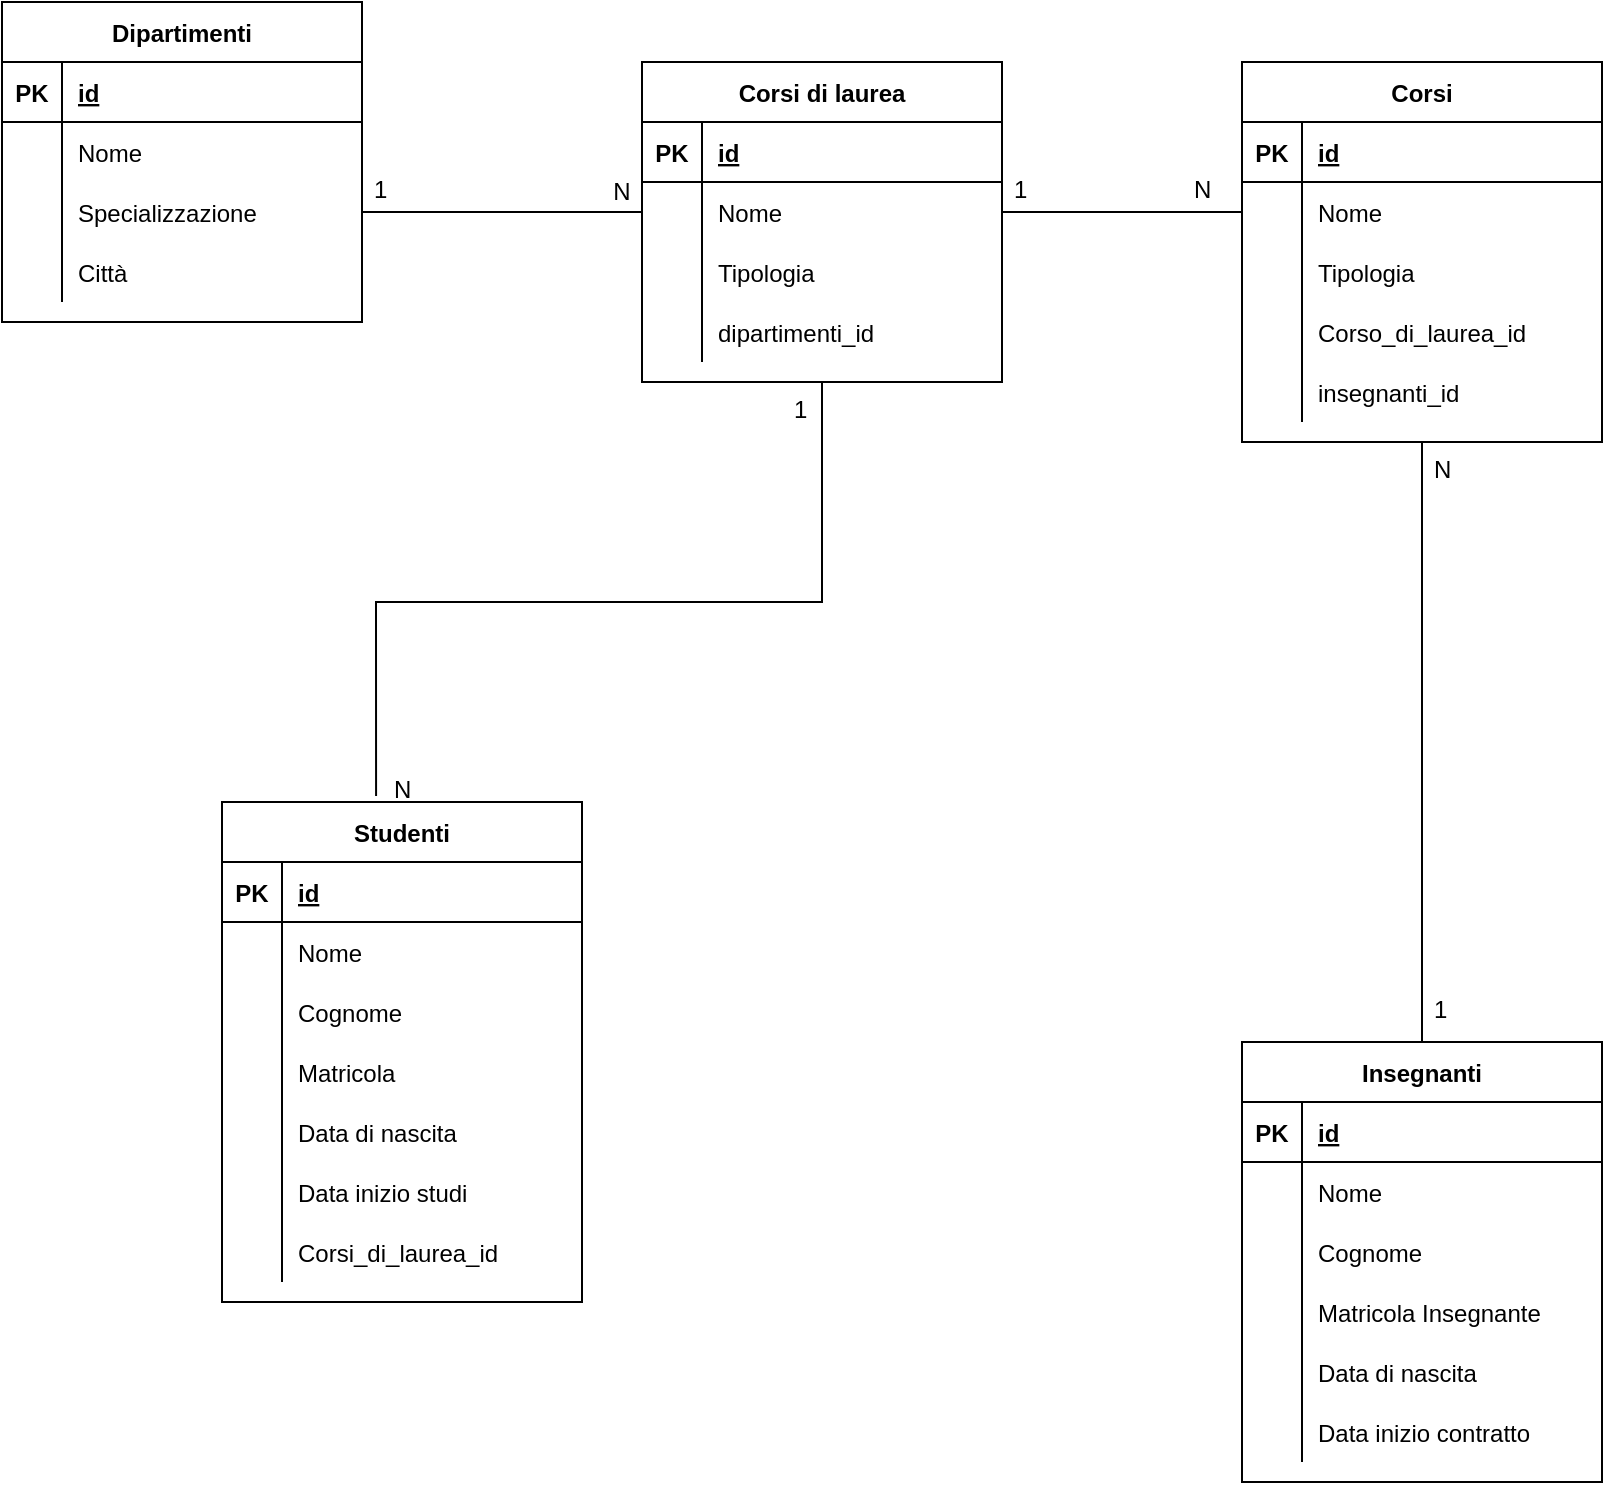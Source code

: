 <mxfile version="20.0.4" type="device"><diagram id="rMAvcxdMrkyyz5Bg3-fl" name="Page-1"><mxGraphModel dx="1422" dy="697" grid="1" gridSize="10" guides="1" tooltips="1" connect="1" arrows="1" fold="1" page="1" pageScale="1" pageWidth="827" pageHeight="1169" math="0" shadow="0"><root><mxCell id="0"/><mxCell id="1" parent="0"/><mxCell id="tNnT-EmeT-HXbkJ9JeRr-1" value="Dipartimenti" style="shape=table;startSize=30;container=1;collapsible=1;childLayout=tableLayout;fixedRows=1;rowLines=0;fontStyle=1;align=center;resizeLast=1;" vertex="1" parent="1"><mxGeometry x="10" y="100" width="180" height="160" as="geometry"/></mxCell><mxCell id="tNnT-EmeT-HXbkJ9JeRr-2" value="" style="shape=tableRow;horizontal=0;startSize=0;swimlaneHead=0;swimlaneBody=0;fillColor=none;collapsible=0;dropTarget=0;points=[[0,0.5],[1,0.5]];portConstraint=eastwest;top=0;left=0;right=0;bottom=1;" vertex="1" parent="tNnT-EmeT-HXbkJ9JeRr-1"><mxGeometry y="30" width="180" height="30" as="geometry"/></mxCell><mxCell id="tNnT-EmeT-HXbkJ9JeRr-3" value="PK" style="shape=partialRectangle;connectable=0;fillColor=none;top=0;left=0;bottom=0;right=0;fontStyle=1;overflow=hidden;" vertex="1" parent="tNnT-EmeT-HXbkJ9JeRr-2"><mxGeometry width="30" height="30" as="geometry"><mxRectangle width="30" height="30" as="alternateBounds"/></mxGeometry></mxCell><mxCell id="tNnT-EmeT-HXbkJ9JeRr-4" value="id" style="shape=partialRectangle;connectable=0;fillColor=none;top=0;left=0;bottom=0;right=0;align=left;spacingLeft=6;fontStyle=5;overflow=hidden;" vertex="1" parent="tNnT-EmeT-HXbkJ9JeRr-2"><mxGeometry x="30" width="150" height="30" as="geometry"><mxRectangle width="150" height="30" as="alternateBounds"/></mxGeometry></mxCell><mxCell id="tNnT-EmeT-HXbkJ9JeRr-5" value="" style="shape=tableRow;horizontal=0;startSize=0;swimlaneHead=0;swimlaneBody=0;fillColor=none;collapsible=0;dropTarget=0;points=[[0,0.5],[1,0.5]];portConstraint=eastwest;top=0;left=0;right=0;bottom=0;" vertex="1" parent="tNnT-EmeT-HXbkJ9JeRr-1"><mxGeometry y="60" width="180" height="30" as="geometry"/></mxCell><mxCell id="tNnT-EmeT-HXbkJ9JeRr-6" value="" style="shape=partialRectangle;connectable=0;fillColor=none;top=0;left=0;bottom=0;right=0;editable=1;overflow=hidden;" vertex="1" parent="tNnT-EmeT-HXbkJ9JeRr-5"><mxGeometry width="30" height="30" as="geometry"><mxRectangle width="30" height="30" as="alternateBounds"/></mxGeometry></mxCell><mxCell id="tNnT-EmeT-HXbkJ9JeRr-7" value="Nome" style="shape=partialRectangle;connectable=0;fillColor=none;top=0;left=0;bottom=0;right=0;align=left;spacingLeft=6;overflow=hidden;" vertex="1" parent="tNnT-EmeT-HXbkJ9JeRr-5"><mxGeometry x="30" width="150" height="30" as="geometry"><mxRectangle width="150" height="30" as="alternateBounds"/></mxGeometry></mxCell><mxCell id="tNnT-EmeT-HXbkJ9JeRr-8" value="" style="shape=tableRow;horizontal=0;startSize=0;swimlaneHead=0;swimlaneBody=0;fillColor=none;collapsible=0;dropTarget=0;points=[[0,0.5],[1,0.5]];portConstraint=eastwest;top=0;left=0;right=0;bottom=0;" vertex="1" parent="tNnT-EmeT-HXbkJ9JeRr-1"><mxGeometry y="90" width="180" height="30" as="geometry"/></mxCell><mxCell id="tNnT-EmeT-HXbkJ9JeRr-9" value="" style="shape=partialRectangle;connectable=0;fillColor=none;top=0;left=0;bottom=0;right=0;editable=1;overflow=hidden;" vertex="1" parent="tNnT-EmeT-HXbkJ9JeRr-8"><mxGeometry width="30" height="30" as="geometry"><mxRectangle width="30" height="30" as="alternateBounds"/></mxGeometry></mxCell><mxCell id="tNnT-EmeT-HXbkJ9JeRr-10" value="Specializzazione" style="shape=partialRectangle;connectable=0;fillColor=none;top=0;left=0;bottom=0;right=0;align=left;spacingLeft=6;overflow=hidden;" vertex="1" parent="tNnT-EmeT-HXbkJ9JeRr-8"><mxGeometry x="30" width="150" height="30" as="geometry"><mxRectangle width="150" height="30" as="alternateBounds"/></mxGeometry></mxCell><mxCell id="tNnT-EmeT-HXbkJ9JeRr-11" value="" style="shape=tableRow;horizontal=0;startSize=0;swimlaneHead=0;swimlaneBody=0;fillColor=none;collapsible=0;dropTarget=0;points=[[0,0.5],[1,0.5]];portConstraint=eastwest;top=0;left=0;right=0;bottom=0;" vertex="1" parent="tNnT-EmeT-HXbkJ9JeRr-1"><mxGeometry y="120" width="180" height="30" as="geometry"/></mxCell><mxCell id="tNnT-EmeT-HXbkJ9JeRr-12" value="" style="shape=partialRectangle;connectable=0;fillColor=none;top=0;left=0;bottom=0;right=0;editable=1;overflow=hidden;" vertex="1" parent="tNnT-EmeT-HXbkJ9JeRr-11"><mxGeometry width="30" height="30" as="geometry"><mxRectangle width="30" height="30" as="alternateBounds"/></mxGeometry></mxCell><mxCell id="tNnT-EmeT-HXbkJ9JeRr-13" value="Città" style="shape=partialRectangle;connectable=0;fillColor=none;top=0;left=0;bottom=0;right=0;align=left;spacingLeft=6;overflow=hidden;" vertex="1" parent="tNnT-EmeT-HXbkJ9JeRr-11"><mxGeometry x="30" width="150" height="30" as="geometry"><mxRectangle width="150" height="30" as="alternateBounds"/></mxGeometry></mxCell><mxCell id="tNnT-EmeT-HXbkJ9JeRr-14" value="Corsi di laurea" style="shape=table;startSize=30;container=1;collapsible=1;childLayout=tableLayout;fixedRows=1;rowLines=0;fontStyle=1;align=center;resizeLast=1;" vertex="1" parent="1"><mxGeometry x="330" y="130" width="180" height="160" as="geometry"/></mxCell><mxCell id="tNnT-EmeT-HXbkJ9JeRr-15" value="" style="shape=tableRow;horizontal=0;startSize=0;swimlaneHead=0;swimlaneBody=0;fillColor=none;collapsible=0;dropTarget=0;points=[[0,0.5],[1,0.5]];portConstraint=eastwest;top=0;left=0;right=0;bottom=1;" vertex="1" parent="tNnT-EmeT-HXbkJ9JeRr-14"><mxGeometry y="30" width="180" height="30" as="geometry"/></mxCell><mxCell id="tNnT-EmeT-HXbkJ9JeRr-16" value="PK" style="shape=partialRectangle;connectable=0;fillColor=none;top=0;left=0;bottom=0;right=0;fontStyle=1;overflow=hidden;" vertex="1" parent="tNnT-EmeT-HXbkJ9JeRr-15"><mxGeometry width="30" height="30" as="geometry"><mxRectangle width="30" height="30" as="alternateBounds"/></mxGeometry></mxCell><mxCell id="tNnT-EmeT-HXbkJ9JeRr-17" value="id" style="shape=partialRectangle;connectable=0;fillColor=none;top=0;left=0;bottom=0;right=0;align=left;spacingLeft=6;fontStyle=5;overflow=hidden;" vertex="1" parent="tNnT-EmeT-HXbkJ9JeRr-15"><mxGeometry x="30" width="150" height="30" as="geometry"><mxRectangle width="150" height="30" as="alternateBounds"/></mxGeometry></mxCell><mxCell id="tNnT-EmeT-HXbkJ9JeRr-18" value="" style="shape=tableRow;horizontal=0;startSize=0;swimlaneHead=0;swimlaneBody=0;fillColor=none;collapsible=0;dropTarget=0;points=[[0,0.5],[1,0.5]];portConstraint=eastwest;top=0;left=0;right=0;bottom=0;" vertex="1" parent="tNnT-EmeT-HXbkJ9JeRr-14"><mxGeometry y="60" width="180" height="30" as="geometry"/></mxCell><mxCell id="tNnT-EmeT-HXbkJ9JeRr-19" value="" style="shape=partialRectangle;connectable=0;fillColor=none;top=0;left=0;bottom=0;right=0;editable=1;overflow=hidden;" vertex="1" parent="tNnT-EmeT-HXbkJ9JeRr-18"><mxGeometry width="30" height="30" as="geometry"><mxRectangle width="30" height="30" as="alternateBounds"/></mxGeometry></mxCell><mxCell id="tNnT-EmeT-HXbkJ9JeRr-20" value="Nome    " style="shape=partialRectangle;connectable=0;fillColor=none;top=0;left=0;bottom=0;right=0;align=left;spacingLeft=6;overflow=hidden;" vertex="1" parent="tNnT-EmeT-HXbkJ9JeRr-18"><mxGeometry x="30" width="150" height="30" as="geometry"><mxRectangle width="150" height="30" as="alternateBounds"/></mxGeometry></mxCell><mxCell id="tNnT-EmeT-HXbkJ9JeRr-21" value="" style="shape=tableRow;horizontal=0;startSize=0;swimlaneHead=0;swimlaneBody=0;fillColor=none;collapsible=0;dropTarget=0;points=[[0,0.5],[1,0.5]];portConstraint=eastwest;top=0;left=0;right=0;bottom=0;" vertex="1" parent="tNnT-EmeT-HXbkJ9JeRr-14"><mxGeometry y="90" width="180" height="30" as="geometry"/></mxCell><mxCell id="tNnT-EmeT-HXbkJ9JeRr-22" value="" style="shape=partialRectangle;connectable=0;fillColor=none;top=0;left=0;bottom=0;right=0;editable=1;overflow=hidden;" vertex="1" parent="tNnT-EmeT-HXbkJ9JeRr-21"><mxGeometry width="30" height="30" as="geometry"><mxRectangle width="30" height="30" as="alternateBounds"/></mxGeometry></mxCell><mxCell id="tNnT-EmeT-HXbkJ9JeRr-23" value="Tipologia" style="shape=partialRectangle;connectable=0;fillColor=none;top=0;left=0;bottom=0;right=0;align=left;spacingLeft=6;overflow=hidden;" vertex="1" parent="tNnT-EmeT-HXbkJ9JeRr-21"><mxGeometry x="30" width="150" height="30" as="geometry"><mxRectangle width="150" height="30" as="alternateBounds"/></mxGeometry></mxCell><mxCell id="tNnT-EmeT-HXbkJ9JeRr-84" value="" style="shape=tableRow;horizontal=0;startSize=0;swimlaneHead=0;swimlaneBody=0;fillColor=none;collapsible=0;dropTarget=0;points=[[0,0.5],[1,0.5]];portConstraint=eastwest;top=0;left=0;right=0;bottom=0;" vertex="1" parent="tNnT-EmeT-HXbkJ9JeRr-14"><mxGeometry y="120" width="180" height="30" as="geometry"/></mxCell><mxCell id="tNnT-EmeT-HXbkJ9JeRr-85" value="" style="shape=partialRectangle;connectable=0;fillColor=none;top=0;left=0;bottom=0;right=0;editable=1;overflow=hidden;" vertex="1" parent="tNnT-EmeT-HXbkJ9JeRr-84"><mxGeometry width="30" height="30" as="geometry"><mxRectangle width="30" height="30" as="alternateBounds"/></mxGeometry></mxCell><mxCell id="tNnT-EmeT-HXbkJ9JeRr-86" value="dipartimenti_id" style="shape=partialRectangle;connectable=0;fillColor=none;top=0;left=0;bottom=0;right=0;align=left;spacingLeft=6;overflow=hidden;" vertex="1" parent="tNnT-EmeT-HXbkJ9JeRr-84"><mxGeometry x="30" width="150" height="30" as="geometry"><mxRectangle width="150" height="30" as="alternateBounds"/></mxGeometry></mxCell><mxCell id="tNnT-EmeT-HXbkJ9JeRr-27" value="Corsi" style="shape=table;startSize=30;container=1;collapsible=1;childLayout=tableLayout;fixedRows=1;rowLines=0;fontStyle=1;align=center;resizeLast=1;" vertex="1" parent="1"><mxGeometry x="630" y="130" width="180" height="190" as="geometry"/></mxCell><mxCell id="tNnT-EmeT-HXbkJ9JeRr-28" value="" style="shape=tableRow;horizontal=0;startSize=0;swimlaneHead=0;swimlaneBody=0;fillColor=none;collapsible=0;dropTarget=0;points=[[0,0.5],[1,0.5]];portConstraint=eastwest;top=0;left=0;right=0;bottom=1;" vertex="1" parent="tNnT-EmeT-HXbkJ9JeRr-27"><mxGeometry y="30" width="180" height="30" as="geometry"/></mxCell><mxCell id="tNnT-EmeT-HXbkJ9JeRr-29" value="PK" style="shape=partialRectangle;connectable=0;fillColor=none;top=0;left=0;bottom=0;right=0;fontStyle=1;overflow=hidden;" vertex="1" parent="tNnT-EmeT-HXbkJ9JeRr-28"><mxGeometry width="30" height="30" as="geometry"><mxRectangle width="30" height="30" as="alternateBounds"/></mxGeometry></mxCell><mxCell id="tNnT-EmeT-HXbkJ9JeRr-30" value="id" style="shape=partialRectangle;connectable=0;fillColor=none;top=0;left=0;bottom=0;right=0;align=left;spacingLeft=6;fontStyle=5;overflow=hidden;" vertex="1" parent="tNnT-EmeT-HXbkJ9JeRr-28"><mxGeometry x="30" width="150" height="30" as="geometry"><mxRectangle width="150" height="30" as="alternateBounds"/></mxGeometry></mxCell><mxCell id="tNnT-EmeT-HXbkJ9JeRr-31" value="" style="shape=tableRow;horizontal=0;startSize=0;swimlaneHead=0;swimlaneBody=0;fillColor=none;collapsible=0;dropTarget=0;points=[[0,0.5],[1,0.5]];portConstraint=eastwest;top=0;left=0;right=0;bottom=0;" vertex="1" parent="tNnT-EmeT-HXbkJ9JeRr-27"><mxGeometry y="60" width="180" height="30" as="geometry"/></mxCell><mxCell id="tNnT-EmeT-HXbkJ9JeRr-32" value="" style="shape=partialRectangle;connectable=0;fillColor=none;top=0;left=0;bottom=0;right=0;editable=1;overflow=hidden;" vertex="1" parent="tNnT-EmeT-HXbkJ9JeRr-31"><mxGeometry width="30" height="30" as="geometry"><mxRectangle width="30" height="30" as="alternateBounds"/></mxGeometry></mxCell><mxCell id="tNnT-EmeT-HXbkJ9JeRr-33" value="Nome" style="shape=partialRectangle;connectable=0;fillColor=none;top=0;left=0;bottom=0;right=0;align=left;spacingLeft=6;overflow=hidden;" vertex="1" parent="tNnT-EmeT-HXbkJ9JeRr-31"><mxGeometry x="30" width="150" height="30" as="geometry"><mxRectangle width="150" height="30" as="alternateBounds"/></mxGeometry></mxCell><mxCell id="tNnT-EmeT-HXbkJ9JeRr-34" value="" style="shape=tableRow;horizontal=0;startSize=0;swimlaneHead=0;swimlaneBody=0;fillColor=none;collapsible=0;dropTarget=0;points=[[0,0.5],[1,0.5]];portConstraint=eastwest;top=0;left=0;right=0;bottom=0;" vertex="1" parent="tNnT-EmeT-HXbkJ9JeRr-27"><mxGeometry y="90" width="180" height="30" as="geometry"/></mxCell><mxCell id="tNnT-EmeT-HXbkJ9JeRr-35" value="" style="shape=partialRectangle;connectable=0;fillColor=none;top=0;left=0;bottom=0;right=0;editable=1;overflow=hidden;" vertex="1" parent="tNnT-EmeT-HXbkJ9JeRr-34"><mxGeometry width="30" height="30" as="geometry"><mxRectangle width="30" height="30" as="alternateBounds"/></mxGeometry></mxCell><mxCell id="tNnT-EmeT-HXbkJ9JeRr-36" value="Tipologia" style="shape=partialRectangle;connectable=0;fillColor=none;top=0;left=0;bottom=0;right=0;align=left;spacingLeft=6;overflow=hidden;" vertex="1" parent="tNnT-EmeT-HXbkJ9JeRr-34"><mxGeometry x="30" width="150" height="30" as="geometry"><mxRectangle width="150" height="30" as="alternateBounds"/></mxGeometry></mxCell><mxCell id="tNnT-EmeT-HXbkJ9JeRr-37" value="" style="shape=tableRow;horizontal=0;startSize=0;swimlaneHead=0;swimlaneBody=0;fillColor=none;collapsible=0;dropTarget=0;points=[[0,0.5],[1,0.5]];portConstraint=eastwest;top=0;left=0;right=0;bottom=0;" vertex="1" parent="tNnT-EmeT-HXbkJ9JeRr-27"><mxGeometry y="120" width="180" height="30" as="geometry"/></mxCell><mxCell id="tNnT-EmeT-HXbkJ9JeRr-38" value="" style="shape=partialRectangle;connectable=0;fillColor=none;top=0;left=0;bottom=0;right=0;editable=1;overflow=hidden;" vertex="1" parent="tNnT-EmeT-HXbkJ9JeRr-37"><mxGeometry width="30" height="30" as="geometry"><mxRectangle width="30" height="30" as="alternateBounds"/></mxGeometry></mxCell><mxCell id="tNnT-EmeT-HXbkJ9JeRr-39" value="Corso_di_laurea_id" style="shape=partialRectangle;connectable=0;fillColor=none;top=0;left=0;bottom=0;right=0;align=left;spacingLeft=6;overflow=hidden;" vertex="1" parent="tNnT-EmeT-HXbkJ9JeRr-37"><mxGeometry x="30" width="150" height="30" as="geometry"><mxRectangle width="150" height="30" as="alternateBounds"/></mxGeometry></mxCell><mxCell id="tNnT-EmeT-HXbkJ9JeRr-120" value="" style="shape=tableRow;horizontal=0;startSize=0;swimlaneHead=0;swimlaneBody=0;fillColor=none;collapsible=0;dropTarget=0;points=[[0,0.5],[1,0.5]];portConstraint=eastwest;top=0;left=0;right=0;bottom=0;" vertex="1" parent="tNnT-EmeT-HXbkJ9JeRr-27"><mxGeometry y="150" width="180" height="30" as="geometry"/></mxCell><mxCell id="tNnT-EmeT-HXbkJ9JeRr-121" value="" style="shape=partialRectangle;connectable=0;fillColor=none;top=0;left=0;bottom=0;right=0;editable=1;overflow=hidden;" vertex="1" parent="tNnT-EmeT-HXbkJ9JeRr-120"><mxGeometry width="30" height="30" as="geometry"><mxRectangle width="30" height="30" as="alternateBounds"/></mxGeometry></mxCell><mxCell id="tNnT-EmeT-HXbkJ9JeRr-122" value="insegnanti_id" style="shape=partialRectangle;connectable=0;fillColor=none;top=0;left=0;bottom=0;right=0;align=left;spacingLeft=6;overflow=hidden;" vertex="1" parent="tNnT-EmeT-HXbkJ9JeRr-120"><mxGeometry x="30" width="150" height="30" as="geometry"><mxRectangle width="150" height="30" as="alternateBounds"/></mxGeometry></mxCell><mxCell id="tNnT-EmeT-HXbkJ9JeRr-40" value="Insegnanti" style="shape=table;startSize=30;container=1;collapsible=1;childLayout=tableLayout;fixedRows=1;rowLines=0;fontStyle=1;align=center;resizeLast=1;" vertex="1" parent="1"><mxGeometry x="630" y="620" width="180" height="220" as="geometry"/></mxCell><mxCell id="tNnT-EmeT-HXbkJ9JeRr-41" value="" style="shape=tableRow;horizontal=0;startSize=0;swimlaneHead=0;swimlaneBody=0;fillColor=none;collapsible=0;dropTarget=0;points=[[0,0.5],[1,0.5]];portConstraint=eastwest;top=0;left=0;right=0;bottom=1;" vertex="1" parent="tNnT-EmeT-HXbkJ9JeRr-40"><mxGeometry y="30" width="180" height="30" as="geometry"/></mxCell><mxCell id="tNnT-EmeT-HXbkJ9JeRr-42" value="PK" style="shape=partialRectangle;connectable=0;fillColor=none;top=0;left=0;bottom=0;right=0;fontStyle=1;overflow=hidden;" vertex="1" parent="tNnT-EmeT-HXbkJ9JeRr-41"><mxGeometry width="30" height="30" as="geometry"><mxRectangle width="30" height="30" as="alternateBounds"/></mxGeometry></mxCell><mxCell id="tNnT-EmeT-HXbkJ9JeRr-43" value="id" style="shape=partialRectangle;connectable=0;fillColor=none;top=0;left=0;bottom=0;right=0;align=left;spacingLeft=6;fontStyle=5;overflow=hidden;" vertex="1" parent="tNnT-EmeT-HXbkJ9JeRr-41"><mxGeometry x="30" width="150" height="30" as="geometry"><mxRectangle width="150" height="30" as="alternateBounds"/></mxGeometry></mxCell><mxCell id="tNnT-EmeT-HXbkJ9JeRr-44" value="" style="shape=tableRow;horizontal=0;startSize=0;swimlaneHead=0;swimlaneBody=0;fillColor=none;collapsible=0;dropTarget=0;points=[[0,0.5],[1,0.5]];portConstraint=eastwest;top=0;left=0;right=0;bottom=0;" vertex="1" parent="tNnT-EmeT-HXbkJ9JeRr-40"><mxGeometry y="60" width="180" height="30" as="geometry"/></mxCell><mxCell id="tNnT-EmeT-HXbkJ9JeRr-45" value="" style="shape=partialRectangle;connectable=0;fillColor=none;top=0;left=0;bottom=0;right=0;editable=1;overflow=hidden;" vertex="1" parent="tNnT-EmeT-HXbkJ9JeRr-44"><mxGeometry width="30" height="30" as="geometry"><mxRectangle width="30" height="30" as="alternateBounds"/></mxGeometry></mxCell><mxCell id="tNnT-EmeT-HXbkJ9JeRr-46" value="Nome   " style="shape=partialRectangle;connectable=0;fillColor=none;top=0;left=0;bottom=0;right=0;align=left;spacingLeft=6;overflow=hidden;" vertex="1" parent="tNnT-EmeT-HXbkJ9JeRr-44"><mxGeometry x="30" width="150" height="30" as="geometry"><mxRectangle width="150" height="30" as="alternateBounds"/></mxGeometry></mxCell><mxCell id="tNnT-EmeT-HXbkJ9JeRr-47" value="" style="shape=tableRow;horizontal=0;startSize=0;swimlaneHead=0;swimlaneBody=0;fillColor=none;collapsible=0;dropTarget=0;points=[[0,0.5],[1,0.5]];portConstraint=eastwest;top=0;left=0;right=0;bottom=0;" vertex="1" parent="tNnT-EmeT-HXbkJ9JeRr-40"><mxGeometry y="90" width="180" height="30" as="geometry"/></mxCell><mxCell id="tNnT-EmeT-HXbkJ9JeRr-48" value="" style="shape=partialRectangle;connectable=0;fillColor=none;top=0;left=0;bottom=0;right=0;editable=1;overflow=hidden;" vertex="1" parent="tNnT-EmeT-HXbkJ9JeRr-47"><mxGeometry width="30" height="30" as="geometry"><mxRectangle width="30" height="30" as="alternateBounds"/></mxGeometry></mxCell><mxCell id="tNnT-EmeT-HXbkJ9JeRr-49" value="Cognome" style="shape=partialRectangle;connectable=0;fillColor=none;top=0;left=0;bottom=0;right=0;align=left;spacingLeft=6;overflow=hidden;" vertex="1" parent="tNnT-EmeT-HXbkJ9JeRr-47"><mxGeometry x="30" width="150" height="30" as="geometry"><mxRectangle width="150" height="30" as="alternateBounds"/></mxGeometry></mxCell><mxCell id="tNnT-EmeT-HXbkJ9JeRr-50" value="" style="shape=tableRow;horizontal=0;startSize=0;swimlaneHead=0;swimlaneBody=0;fillColor=none;collapsible=0;dropTarget=0;points=[[0,0.5],[1,0.5]];portConstraint=eastwest;top=0;left=0;right=0;bottom=0;" vertex="1" parent="tNnT-EmeT-HXbkJ9JeRr-40"><mxGeometry y="120" width="180" height="30" as="geometry"/></mxCell><mxCell id="tNnT-EmeT-HXbkJ9JeRr-51" value="" style="shape=partialRectangle;connectable=0;fillColor=none;top=0;left=0;bottom=0;right=0;editable=1;overflow=hidden;" vertex="1" parent="tNnT-EmeT-HXbkJ9JeRr-50"><mxGeometry width="30" height="30" as="geometry"><mxRectangle width="30" height="30" as="alternateBounds"/></mxGeometry></mxCell><mxCell id="tNnT-EmeT-HXbkJ9JeRr-52" value="Matricola Insegnante" style="shape=partialRectangle;connectable=0;fillColor=none;top=0;left=0;bottom=0;right=0;align=left;spacingLeft=6;overflow=hidden;" vertex="1" parent="tNnT-EmeT-HXbkJ9JeRr-50"><mxGeometry x="30" width="150" height="30" as="geometry"><mxRectangle width="150" height="30" as="alternateBounds"/></mxGeometry></mxCell><mxCell id="tNnT-EmeT-HXbkJ9JeRr-75" value="" style="shape=tableRow;horizontal=0;startSize=0;swimlaneHead=0;swimlaneBody=0;fillColor=none;collapsible=0;dropTarget=0;points=[[0,0.5],[1,0.5]];portConstraint=eastwest;top=0;left=0;right=0;bottom=0;" vertex="1" parent="tNnT-EmeT-HXbkJ9JeRr-40"><mxGeometry y="150" width="180" height="30" as="geometry"/></mxCell><mxCell id="tNnT-EmeT-HXbkJ9JeRr-76" value="" style="shape=partialRectangle;connectable=0;fillColor=none;top=0;left=0;bottom=0;right=0;editable=1;overflow=hidden;" vertex="1" parent="tNnT-EmeT-HXbkJ9JeRr-75"><mxGeometry width="30" height="30" as="geometry"><mxRectangle width="30" height="30" as="alternateBounds"/></mxGeometry></mxCell><mxCell id="tNnT-EmeT-HXbkJ9JeRr-77" value="Data di nascita" style="shape=partialRectangle;connectable=0;fillColor=none;top=0;left=0;bottom=0;right=0;align=left;spacingLeft=6;overflow=hidden;" vertex="1" parent="tNnT-EmeT-HXbkJ9JeRr-75"><mxGeometry x="30" width="150" height="30" as="geometry"><mxRectangle width="150" height="30" as="alternateBounds"/></mxGeometry></mxCell><mxCell id="tNnT-EmeT-HXbkJ9JeRr-78" value="" style="shape=tableRow;horizontal=0;startSize=0;swimlaneHead=0;swimlaneBody=0;fillColor=none;collapsible=0;dropTarget=0;points=[[0,0.5],[1,0.5]];portConstraint=eastwest;top=0;left=0;right=0;bottom=0;" vertex="1" parent="tNnT-EmeT-HXbkJ9JeRr-40"><mxGeometry y="180" width="180" height="30" as="geometry"/></mxCell><mxCell id="tNnT-EmeT-HXbkJ9JeRr-79" value="" style="shape=partialRectangle;connectable=0;fillColor=none;top=0;left=0;bottom=0;right=0;editable=1;overflow=hidden;" vertex="1" parent="tNnT-EmeT-HXbkJ9JeRr-78"><mxGeometry width="30" height="30" as="geometry"><mxRectangle width="30" height="30" as="alternateBounds"/></mxGeometry></mxCell><mxCell id="tNnT-EmeT-HXbkJ9JeRr-80" value="Data inizio contratto" style="shape=partialRectangle;connectable=0;fillColor=none;top=0;left=0;bottom=0;right=0;align=left;spacingLeft=6;overflow=hidden;" vertex="1" parent="tNnT-EmeT-HXbkJ9JeRr-78"><mxGeometry x="30" width="150" height="30" as="geometry"><mxRectangle width="150" height="30" as="alternateBounds"/></mxGeometry></mxCell><mxCell id="tNnT-EmeT-HXbkJ9JeRr-53" value="Studenti" style="shape=table;startSize=30;container=1;collapsible=1;childLayout=tableLayout;fixedRows=1;rowLines=0;fontStyle=1;align=center;resizeLast=1;" vertex="1" parent="1"><mxGeometry x="120" y="500" width="180" height="250" as="geometry"/></mxCell><mxCell id="tNnT-EmeT-HXbkJ9JeRr-54" value="" style="shape=tableRow;horizontal=0;startSize=0;swimlaneHead=0;swimlaneBody=0;fillColor=none;collapsible=0;dropTarget=0;points=[[0,0.5],[1,0.5]];portConstraint=eastwest;top=0;left=0;right=0;bottom=1;" vertex="1" parent="tNnT-EmeT-HXbkJ9JeRr-53"><mxGeometry y="30" width="180" height="30" as="geometry"/></mxCell><mxCell id="tNnT-EmeT-HXbkJ9JeRr-55" value="PK" style="shape=partialRectangle;connectable=0;fillColor=none;top=0;left=0;bottom=0;right=0;fontStyle=1;overflow=hidden;" vertex="1" parent="tNnT-EmeT-HXbkJ9JeRr-54"><mxGeometry width="30" height="30" as="geometry"><mxRectangle width="30" height="30" as="alternateBounds"/></mxGeometry></mxCell><mxCell id="tNnT-EmeT-HXbkJ9JeRr-56" value="id" style="shape=partialRectangle;connectable=0;fillColor=none;top=0;left=0;bottom=0;right=0;align=left;spacingLeft=6;fontStyle=5;overflow=hidden;" vertex="1" parent="tNnT-EmeT-HXbkJ9JeRr-54"><mxGeometry x="30" width="150" height="30" as="geometry"><mxRectangle width="150" height="30" as="alternateBounds"/></mxGeometry></mxCell><mxCell id="tNnT-EmeT-HXbkJ9JeRr-57" value="" style="shape=tableRow;horizontal=0;startSize=0;swimlaneHead=0;swimlaneBody=0;fillColor=none;collapsible=0;dropTarget=0;points=[[0,0.5],[1,0.5]];portConstraint=eastwest;top=0;left=0;right=0;bottom=0;" vertex="1" parent="tNnT-EmeT-HXbkJ9JeRr-53"><mxGeometry y="60" width="180" height="30" as="geometry"/></mxCell><mxCell id="tNnT-EmeT-HXbkJ9JeRr-58" value="" style="shape=partialRectangle;connectable=0;fillColor=none;top=0;left=0;bottom=0;right=0;editable=1;overflow=hidden;" vertex="1" parent="tNnT-EmeT-HXbkJ9JeRr-57"><mxGeometry width="30" height="30" as="geometry"><mxRectangle width="30" height="30" as="alternateBounds"/></mxGeometry></mxCell><mxCell id="tNnT-EmeT-HXbkJ9JeRr-59" value="Nome" style="shape=partialRectangle;connectable=0;fillColor=none;top=0;left=0;bottom=0;right=0;align=left;spacingLeft=6;overflow=hidden;" vertex="1" parent="tNnT-EmeT-HXbkJ9JeRr-57"><mxGeometry x="30" width="150" height="30" as="geometry"><mxRectangle width="150" height="30" as="alternateBounds"/></mxGeometry></mxCell><mxCell id="tNnT-EmeT-HXbkJ9JeRr-60" value="" style="shape=tableRow;horizontal=0;startSize=0;swimlaneHead=0;swimlaneBody=0;fillColor=none;collapsible=0;dropTarget=0;points=[[0,0.5],[1,0.5]];portConstraint=eastwest;top=0;left=0;right=0;bottom=0;" vertex="1" parent="tNnT-EmeT-HXbkJ9JeRr-53"><mxGeometry y="90" width="180" height="30" as="geometry"/></mxCell><mxCell id="tNnT-EmeT-HXbkJ9JeRr-61" value="" style="shape=partialRectangle;connectable=0;fillColor=none;top=0;left=0;bottom=0;right=0;editable=1;overflow=hidden;" vertex="1" parent="tNnT-EmeT-HXbkJ9JeRr-60"><mxGeometry width="30" height="30" as="geometry"><mxRectangle width="30" height="30" as="alternateBounds"/></mxGeometry></mxCell><mxCell id="tNnT-EmeT-HXbkJ9JeRr-62" value="Cognome" style="shape=partialRectangle;connectable=0;fillColor=none;top=0;left=0;bottom=0;right=0;align=left;spacingLeft=6;overflow=hidden;" vertex="1" parent="tNnT-EmeT-HXbkJ9JeRr-60"><mxGeometry x="30" width="150" height="30" as="geometry"><mxRectangle width="150" height="30" as="alternateBounds"/></mxGeometry></mxCell><mxCell id="tNnT-EmeT-HXbkJ9JeRr-63" value="" style="shape=tableRow;horizontal=0;startSize=0;swimlaneHead=0;swimlaneBody=0;fillColor=none;collapsible=0;dropTarget=0;points=[[0,0.5],[1,0.5]];portConstraint=eastwest;top=0;left=0;right=0;bottom=0;" vertex="1" parent="tNnT-EmeT-HXbkJ9JeRr-53"><mxGeometry y="120" width="180" height="30" as="geometry"/></mxCell><mxCell id="tNnT-EmeT-HXbkJ9JeRr-64" value="" style="shape=partialRectangle;connectable=0;fillColor=none;top=0;left=0;bottom=0;right=0;editable=1;overflow=hidden;" vertex="1" parent="tNnT-EmeT-HXbkJ9JeRr-63"><mxGeometry width="30" height="30" as="geometry"><mxRectangle width="30" height="30" as="alternateBounds"/></mxGeometry></mxCell><mxCell id="tNnT-EmeT-HXbkJ9JeRr-65" value="Matricola" style="shape=partialRectangle;connectable=0;fillColor=none;top=0;left=0;bottom=0;right=0;align=left;spacingLeft=6;overflow=hidden;" vertex="1" parent="tNnT-EmeT-HXbkJ9JeRr-63"><mxGeometry x="30" width="150" height="30" as="geometry"><mxRectangle width="150" height="30" as="alternateBounds"/></mxGeometry></mxCell><mxCell id="tNnT-EmeT-HXbkJ9JeRr-69" value="" style="shape=tableRow;horizontal=0;startSize=0;swimlaneHead=0;swimlaneBody=0;fillColor=none;collapsible=0;dropTarget=0;points=[[0,0.5],[1,0.5]];portConstraint=eastwest;top=0;left=0;right=0;bottom=0;" vertex="1" parent="tNnT-EmeT-HXbkJ9JeRr-53"><mxGeometry y="150" width="180" height="30" as="geometry"/></mxCell><mxCell id="tNnT-EmeT-HXbkJ9JeRr-70" value="" style="shape=partialRectangle;connectable=0;fillColor=none;top=0;left=0;bottom=0;right=0;editable=1;overflow=hidden;" vertex="1" parent="tNnT-EmeT-HXbkJ9JeRr-69"><mxGeometry width="30" height="30" as="geometry"><mxRectangle width="30" height="30" as="alternateBounds"/></mxGeometry></mxCell><mxCell id="tNnT-EmeT-HXbkJ9JeRr-71" value="Data di nascita" style="shape=partialRectangle;connectable=0;fillColor=none;top=0;left=0;bottom=0;right=0;align=left;spacingLeft=6;overflow=hidden;" vertex="1" parent="tNnT-EmeT-HXbkJ9JeRr-69"><mxGeometry x="30" width="150" height="30" as="geometry"><mxRectangle width="150" height="30" as="alternateBounds"/></mxGeometry></mxCell><mxCell id="tNnT-EmeT-HXbkJ9JeRr-72" value="" style="shape=tableRow;horizontal=0;startSize=0;swimlaneHead=0;swimlaneBody=0;fillColor=none;collapsible=0;dropTarget=0;points=[[0,0.5],[1,0.5]];portConstraint=eastwest;top=0;left=0;right=0;bottom=0;" vertex="1" parent="tNnT-EmeT-HXbkJ9JeRr-53"><mxGeometry y="180" width="180" height="30" as="geometry"/></mxCell><mxCell id="tNnT-EmeT-HXbkJ9JeRr-73" value="" style="shape=partialRectangle;connectable=0;fillColor=none;top=0;left=0;bottom=0;right=0;editable=1;overflow=hidden;" vertex="1" parent="tNnT-EmeT-HXbkJ9JeRr-72"><mxGeometry width="30" height="30" as="geometry"><mxRectangle width="30" height="30" as="alternateBounds"/></mxGeometry></mxCell><mxCell id="tNnT-EmeT-HXbkJ9JeRr-74" value="Data inizio studi" style="shape=partialRectangle;connectable=0;fillColor=none;top=0;left=0;bottom=0;right=0;align=left;spacingLeft=6;overflow=hidden;" vertex="1" parent="tNnT-EmeT-HXbkJ9JeRr-72"><mxGeometry x="30" width="150" height="30" as="geometry"><mxRectangle width="150" height="30" as="alternateBounds"/></mxGeometry></mxCell><mxCell id="tNnT-EmeT-HXbkJ9JeRr-114" value="" style="shape=tableRow;horizontal=0;startSize=0;swimlaneHead=0;swimlaneBody=0;fillColor=none;collapsible=0;dropTarget=0;points=[[0,0.5],[1,0.5]];portConstraint=eastwest;top=0;left=0;right=0;bottom=0;" vertex="1" parent="tNnT-EmeT-HXbkJ9JeRr-53"><mxGeometry y="210" width="180" height="30" as="geometry"/></mxCell><mxCell id="tNnT-EmeT-HXbkJ9JeRr-115" value="" style="shape=partialRectangle;connectable=0;fillColor=none;top=0;left=0;bottom=0;right=0;editable=1;overflow=hidden;" vertex="1" parent="tNnT-EmeT-HXbkJ9JeRr-114"><mxGeometry width="30" height="30" as="geometry"><mxRectangle width="30" height="30" as="alternateBounds"/></mxGeometry></mxCell><mxCell id="tNnT-EmeT-HXbkJ9JeRr-116" value="Corsi_di_laurea_id" style="shape=partialRectangle;connectable=0;fillColor=none;top=0;left=0;bottom=0;right=0;align=left;spacingLeft=6;overflow=hidden;" vertex="1" parent="tNnT-EmeT-HXbkJ9JeRr-114"><mxGeometry x="30" width="150" height="30" as="geometry"><mxRectangle width="150" height="30" as="alternateBounds"/></mxGeometry></mxCell><mxCell id="tNnT-EmeT-HXbkJ9JeRr-81" value="" style="endArrow=none;html=1;rounded=0;exitX=1;exitY=0.5;exitDx=0;exitDy=0;entryX=0;entryY=0.5;entryDx=0;entryDy=0;" edge="1" parent="1" source="tNnT-EmeT-HXbkJ9JeRr-8" target="tNnT-EmeT-HXbkJ9JeRr-18"><mxGeometry relative="1" as="geometry"><mxPoint x="330" y="370" as="sourcePoint"/><mxPoint x="490" y="370" as="targetPoint"/></mxGeometry></mxCell><mxCell id="tNnT-EmeT-HXbkJ9JeRr-82" value="1" style="text;strokeColor=none;fillColor=none;spacingLeft=4;spacingRight=4;overflow=hidden;rotatable=0;points=[[0,0.5],[1,0.5]];portConstraint=eastwest;fontSize=12;" vertex="1" parent="1"><mxGeometry x="190" y="180" width="40" height="30" as="geometry"/></mxCell><mxCell id="tNnT-EmeT-HXbkJ9JeRr-83" value="N" style="text;html=1;strokeColor=none;fillColor=none;align=center;verticalAlign=middle;whiteSpace=wrap;rounded=0;" vertex="1" parent="1"><mxGeometry x="290" y="180" width="60" height="30" as="geometry"/></mxCell><mxCell id="tNnT-EmeT-HXbkJ9JeRr-87" value="" style="endArrow=none;html=1;rounded=0;entryX=0;entryY=0.5;entryDx=0;entryDy=0;exitX=1;exitY=0.5;exitDx=0;exitDy=0;" edge="1" parent="1" source="tNnT-EmeT-HXbkJ9JeRr-18" target="tNnT-EmeT-HXbkJ9JeRr-31"><mxGeometry relative="1" as="geometry"><mxPoint x="330" y="370" as="sourcePoint"/><mxPoint x="490" y="370" as="targetPoint"/></mxGeometry></mxCell><mxCell id="tNnT-EmeT-HXbkJ9JeRr-88" value="N" style="text;strokeColor=none;fillColor=none;spacingLeft=4;spacingRight=4;overflow=hidden;rotatable=0;points=[[0,0.5],[1,0.5]];portConstraint=eastwest;fontSize=12;" vertex="1" parent="1"><mxGeometry x="600" y="180" width="40" height="30" as="geometry"/></mxCell><mxCell id="tNnT-EmeT-HXbkJ9JeRr-89" value="1" style="text;strokeColor=none;fillColor=none;spacingLeft=4;spacingRight=4;overflow=hidden;rotatable=0;points=[[0,0.5],[1,0.5]];portConstraint=eastwest;fontSize=12;" vertex="1" parent="1"><mxGeometry x="510" y="180" width="40" height="30" as="geometry"/></mxCell><mxCell id="tNnT-EmeT-HXbkJ9JeRr-105" value="" style="endArrow=none;html=1;rounded=0;exitX=0.5;exitY=1;exitDx=0;exitDy=0;entryX=0.5;entryY=0;entryDx=0;entryDy=0;" edge="1" parent="1" source="tNnT-EmeT-HXbkJ9JeRr-27" target="tNnT-EmeT-HXbkJ9JeRr-40"><mxGeometry relative="1" as="geometry"><mxPoint x="650" y="440" as="sourcePoint"/><mxPoint x="720" y="610" as="targetPoint"/></mxGeometry></mxCell><mxCell id="tNnT-EmeT-HXbkJ9JeRr-112" value="N" style="text;strokeColor=none;fillColor=none;spacingLeft=4;spacingRight=4;overflow=hidden;rotatable=0;points=[[0,0.5],[1,0.5]];portConstraint=eastwest;fontSize=12;" vertex="1" parent="1"><mxGeometry x="720" y="320" width="40" height="30" as="geometry"/></mxCell><mxCell id="tNnT-EmeT-HXbkJ9JeRr-113" value="1" style="text;strokeColor=none;fillColor=none;spacingLeft=4;spacingRight=4;overflow=hidden;rotatable=0;points=[[0,0.5],[1,0.5]];portConstraint=eastwest;fontSize=12;" vertex="1" parent="1"><mxGeometry x="720" y="590" width="40" height="30" as="geometry"/></mxCell><mxCell id="tNnT-EmeT-HXbkJ9JeRr-117" value="" style="endArrow=none;html=1;rounded=0;exitX=0.428;exitY=-0.012;exitDx=0;exitDy=0;exitPerimeter=0;entryX=0.5;entryY=1;entryDx=0;entryDy=0;" edge="1" parent="1" source="tNnT-EmeT-HXbkJ9JeRr-53" target="tNnT-EmeT-HXbkJ9JeRr-14"><mxGeometry relative="1" as="geometry"><mxPoint x="330" y="470" as="sourcePoint"/><mxPoint x="360" y="370" as="targetPoint"/><Array as="points"><mxPoint x="197" y="400"/><mxPoint x="420" y="400"/></Array></mxGeometry></mxCell><mxCell id="tNnT-EmeT-HXbkJ9JeRr-118" value="1" style="text;strokeColor=none;fillColor=none;spacingLeft=4;spacingRight=4;overflow=hidden;rotatable=0;points=[[0,0.5],[1,0.5]];portConstraint=eastwest;fontSize=12;" vertex="1" parent="1"><mxGeometry x="400" y="290" width="40" height="30" as="geometry"/></mxCell><mxCell id="tNnT-EmeT-HXbkJ9JeRr-119" value="N" style="text;strokeColor=none;fillColor=none;spacingLeft=4;spacingRight=4;overflow=hidden;rotatable=0;points=[[0,0.5],[1,0.5]];portConstraint=eastwest;fontSize=12;" vertex="1" parent="1"><mxGeometry x="200" y="480" width="40" height="30" as="geometry"/></mxCell></root></mxGraphModel></diagram></mxfile>